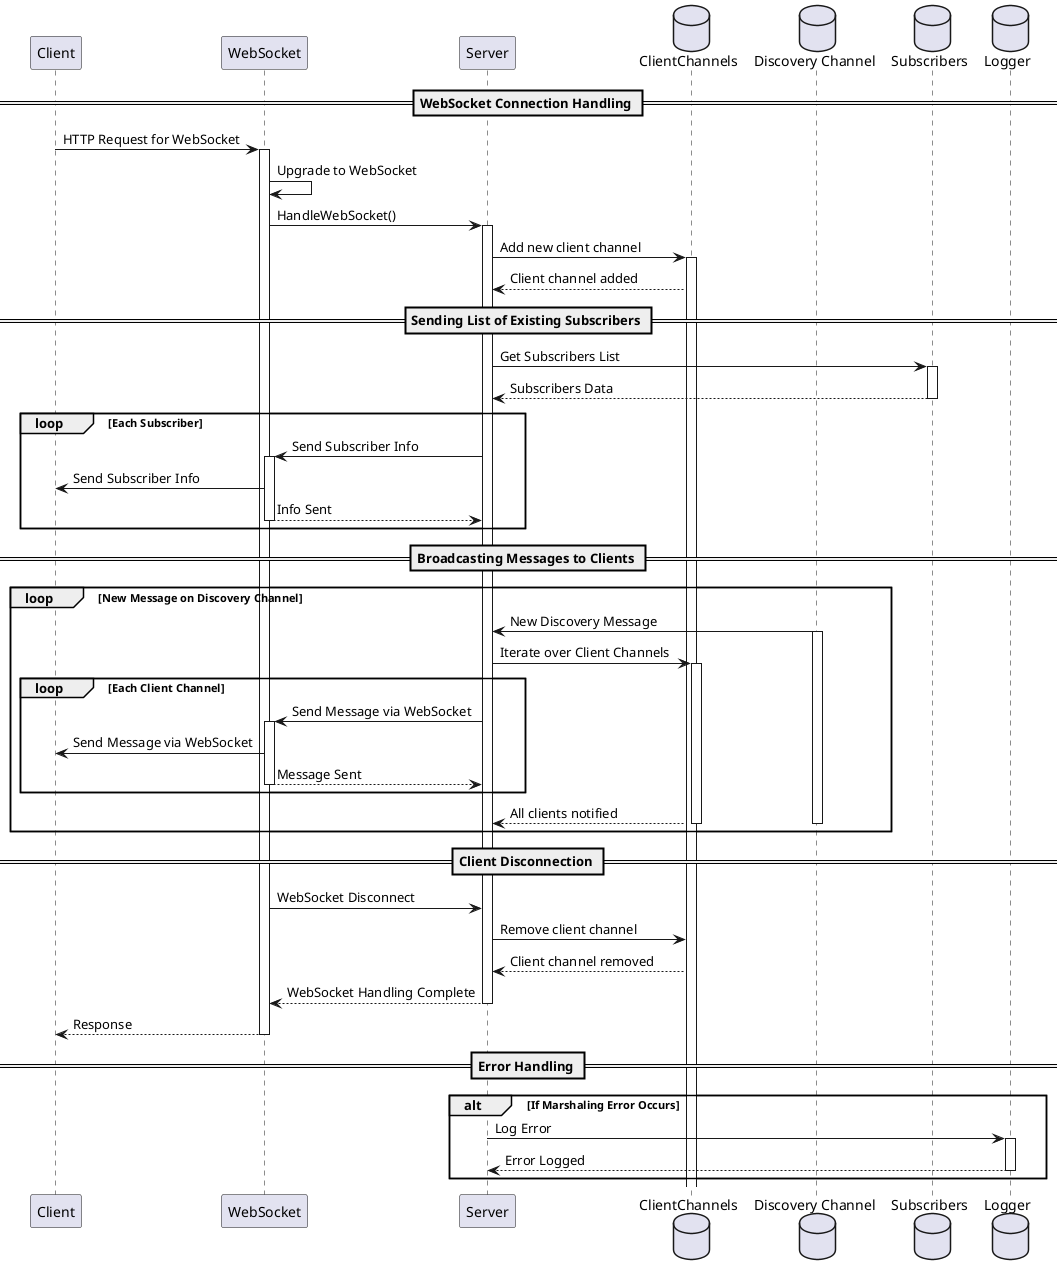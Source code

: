 @startuml
participant Client
participant "WebSocket" as WS
participant "Server" as S
database "ClientChannels" as CC
database "Discovery Channel" as DC
database "Subscribers" as Subs
database "Logger" as Log

== WebSocket Connection Handling ==
Client -> WS : HTTP Request for WebSocket

activate WS
WS -> WS : Upgrade to WebSocket

WS -> S : HandleWebSocket()
activate S

S -> CC : Add new client channel
activate CC
CC --> S : Client channel added

== Sending List of Existing Subscribers ==
S -> Subs : Get Subscribers List
activate Subs
Subs --> S : Subscribers Data
deactivate Subs

loop Each Subscriber
    S -> WS : Send Subscriber Info
    activate WS
    WS -> Client: Send Subscriber Info
    WS --> S : Info Sent
    deactivate WS
end

== Broadcasting Messages to Clients ==
loop New Message on Discovery Channel
    DC -> S : New Discovery Message
    activate DC
    S -> CC : Iterate over Client Channels
    activate CC
    loop Each Client Channel
        S -> WS : Send Message via WebSocket
        activate WS
        WS -> Client: Send Message via WebSocket
        WS --> S : Message Sent
        deactivate WS
    end
    CC --> S : All clients notified
    deactivate CC
    deactivate DC
end

== Client Disconnection ==
WS -> S : WebSocket Disconnect
S -> CC : Remove client channel
CC --> S : Client channel removed

S --> WS : WebSocket Handling Complete
deactivate S
WS --> Client : Response
deactivate WS

== Error Handling ==
alt If Marshaling Error Occurs
    S -> Log : Log Error
    activate Log
    Log --> S : Error Logged
    deactivate Log
end

@enduml
